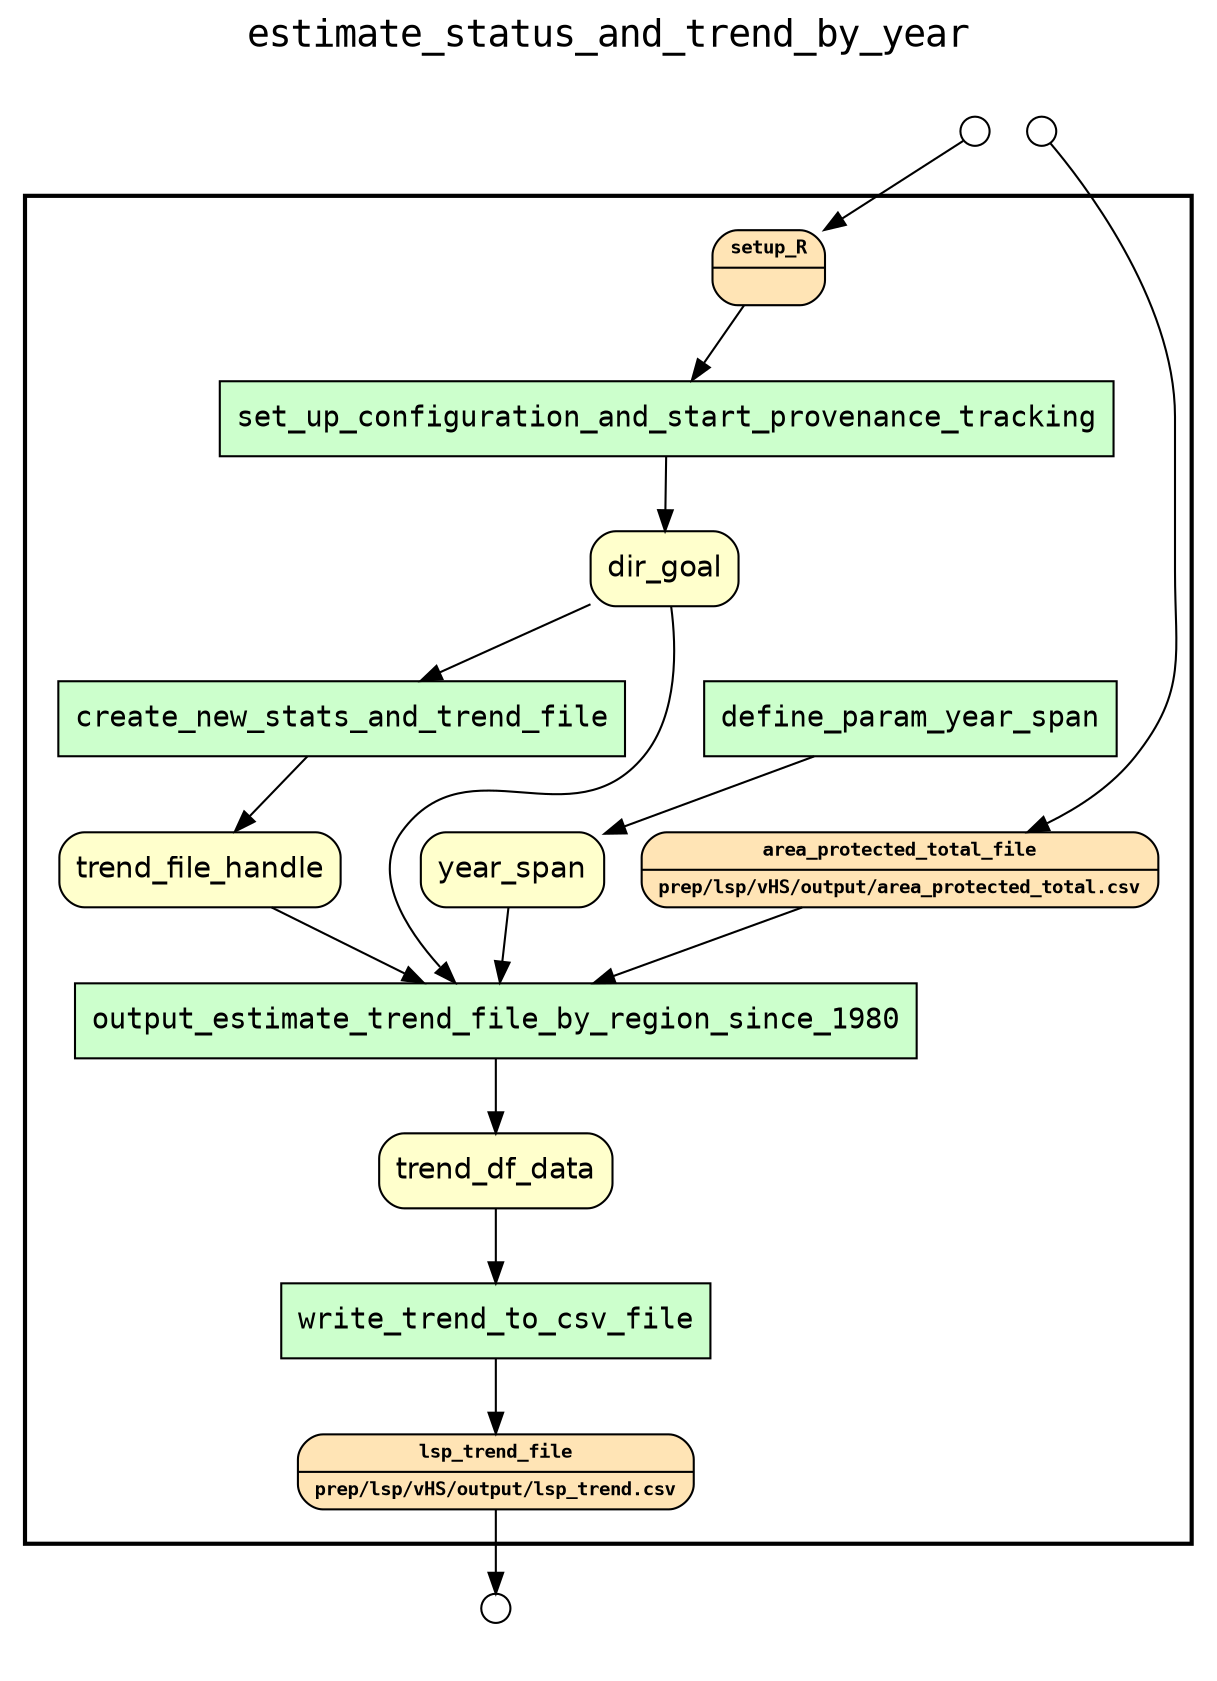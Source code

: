 
digraph yw_data_view {
rankdir=TB
fontname=Courier; fontsize=18; labelloc=t
label="estimate_status_and_trend_by_year"
subgraph cluster_workflow { label=""; color=black; penwidth=2
subgraph cluster_workflow_inner { label=""; color=white
node[shape=box style="filled" fillcolor="#CCFFCC" peripheries=1 fontname=Courier]
output_estimate_trend_file_by_region_since_1980
define_param_year_span
create_new_stats_and_trend_file
set_up_configuration_and_start_provenance_tracking
write_trend_to_csv_file
node[shape=box style="filled" fillcolor="#CCFFCC" peripheries=1 fontname=Courier]
node[shape=box style="rounded,filled" fillcolor="#FFFFCC" peripheries=1 fontname=Helvetica]
dir_goal
trend_file_handle
year_span
trend_df_data
node[shape=box style="rounded,filled" fillcolor="#FFE4B5" peripheries=1 fontname="Courier-Bold" fontsize=9]
setup_R[shape=record rankdir=LR label="{<f0> setup_R |<f1>}"]
area_protected_total_file[shape=record rankdir=LR label="{<f0> area_protected_total_file |<f1>prep/lsp/vHS/output/area_protected_total.csv\l}"]
node[shape=box style="rounded,filled" fillcolor="#FFE4B5" peripheries=1 fontname="Courier-Bold" fontsize=9]
lsp_trend_file[shape=record rankdir=LR label="{<f0> lsp_trend_file |<f1>prep/lsp/vHS/output/lsp_trend.csv\l}"]
node[shape=box style="rounded,filled" fillcolor="#FFFFFF" peripheries=1 fontname=Helvetica]
}}
subgraph cluster_inflows { label=""; color=white; penwidth=2
subgraph cluster_inflows_inner { label=""; color=white
node[shape=circle fillcolor="#FFFFFF" peripheries=1 width=0.2]
setup_R_inflow [label=""]
area_protected_total_file_inflow [label=""]
}}
subgraph cluster_outflows { label=""; color=white; penwidth=2
subgraph cluster_outflows_inner { label=""; color=white
node[shape=circle fillcolor="#FFFFFF" peripheries=1 width=0.2]
lsp_trend_file_outflow [label=""]
}}
trend_df_data -> write_trend_to_csv_file
area_protected_total_file -> output_estimate_trend_file_by_region_since_1980
year_span -> output_estimate_trend_file_by_region_since_1980
trend_file_handle -> output_estimate_trend_file_by_region_since_1980
dir_goal -> output_estimate_trend_file_by_region_since_1980
dir_goal -> create_new_stats_and_trend_file
setup_R -> set_up_configuration_and_start_provenance_tracking
set_up_configuration_and_start_provenance_tracking -> dir_goal
create_new_stats_and_trend_file -> trend_file_handle
define_param_year_span -> year_span
output_estimate_trend_file_by_region_since_1980 -> trend_df_data
write_trend_to_csv_file -> lsp_trend_file
setup_R_inflow -> setup_R
area_protected_total_file_inflow -> area_protected_total_file
lsp_trend_file -> lsp_trend_file_outflow
}

